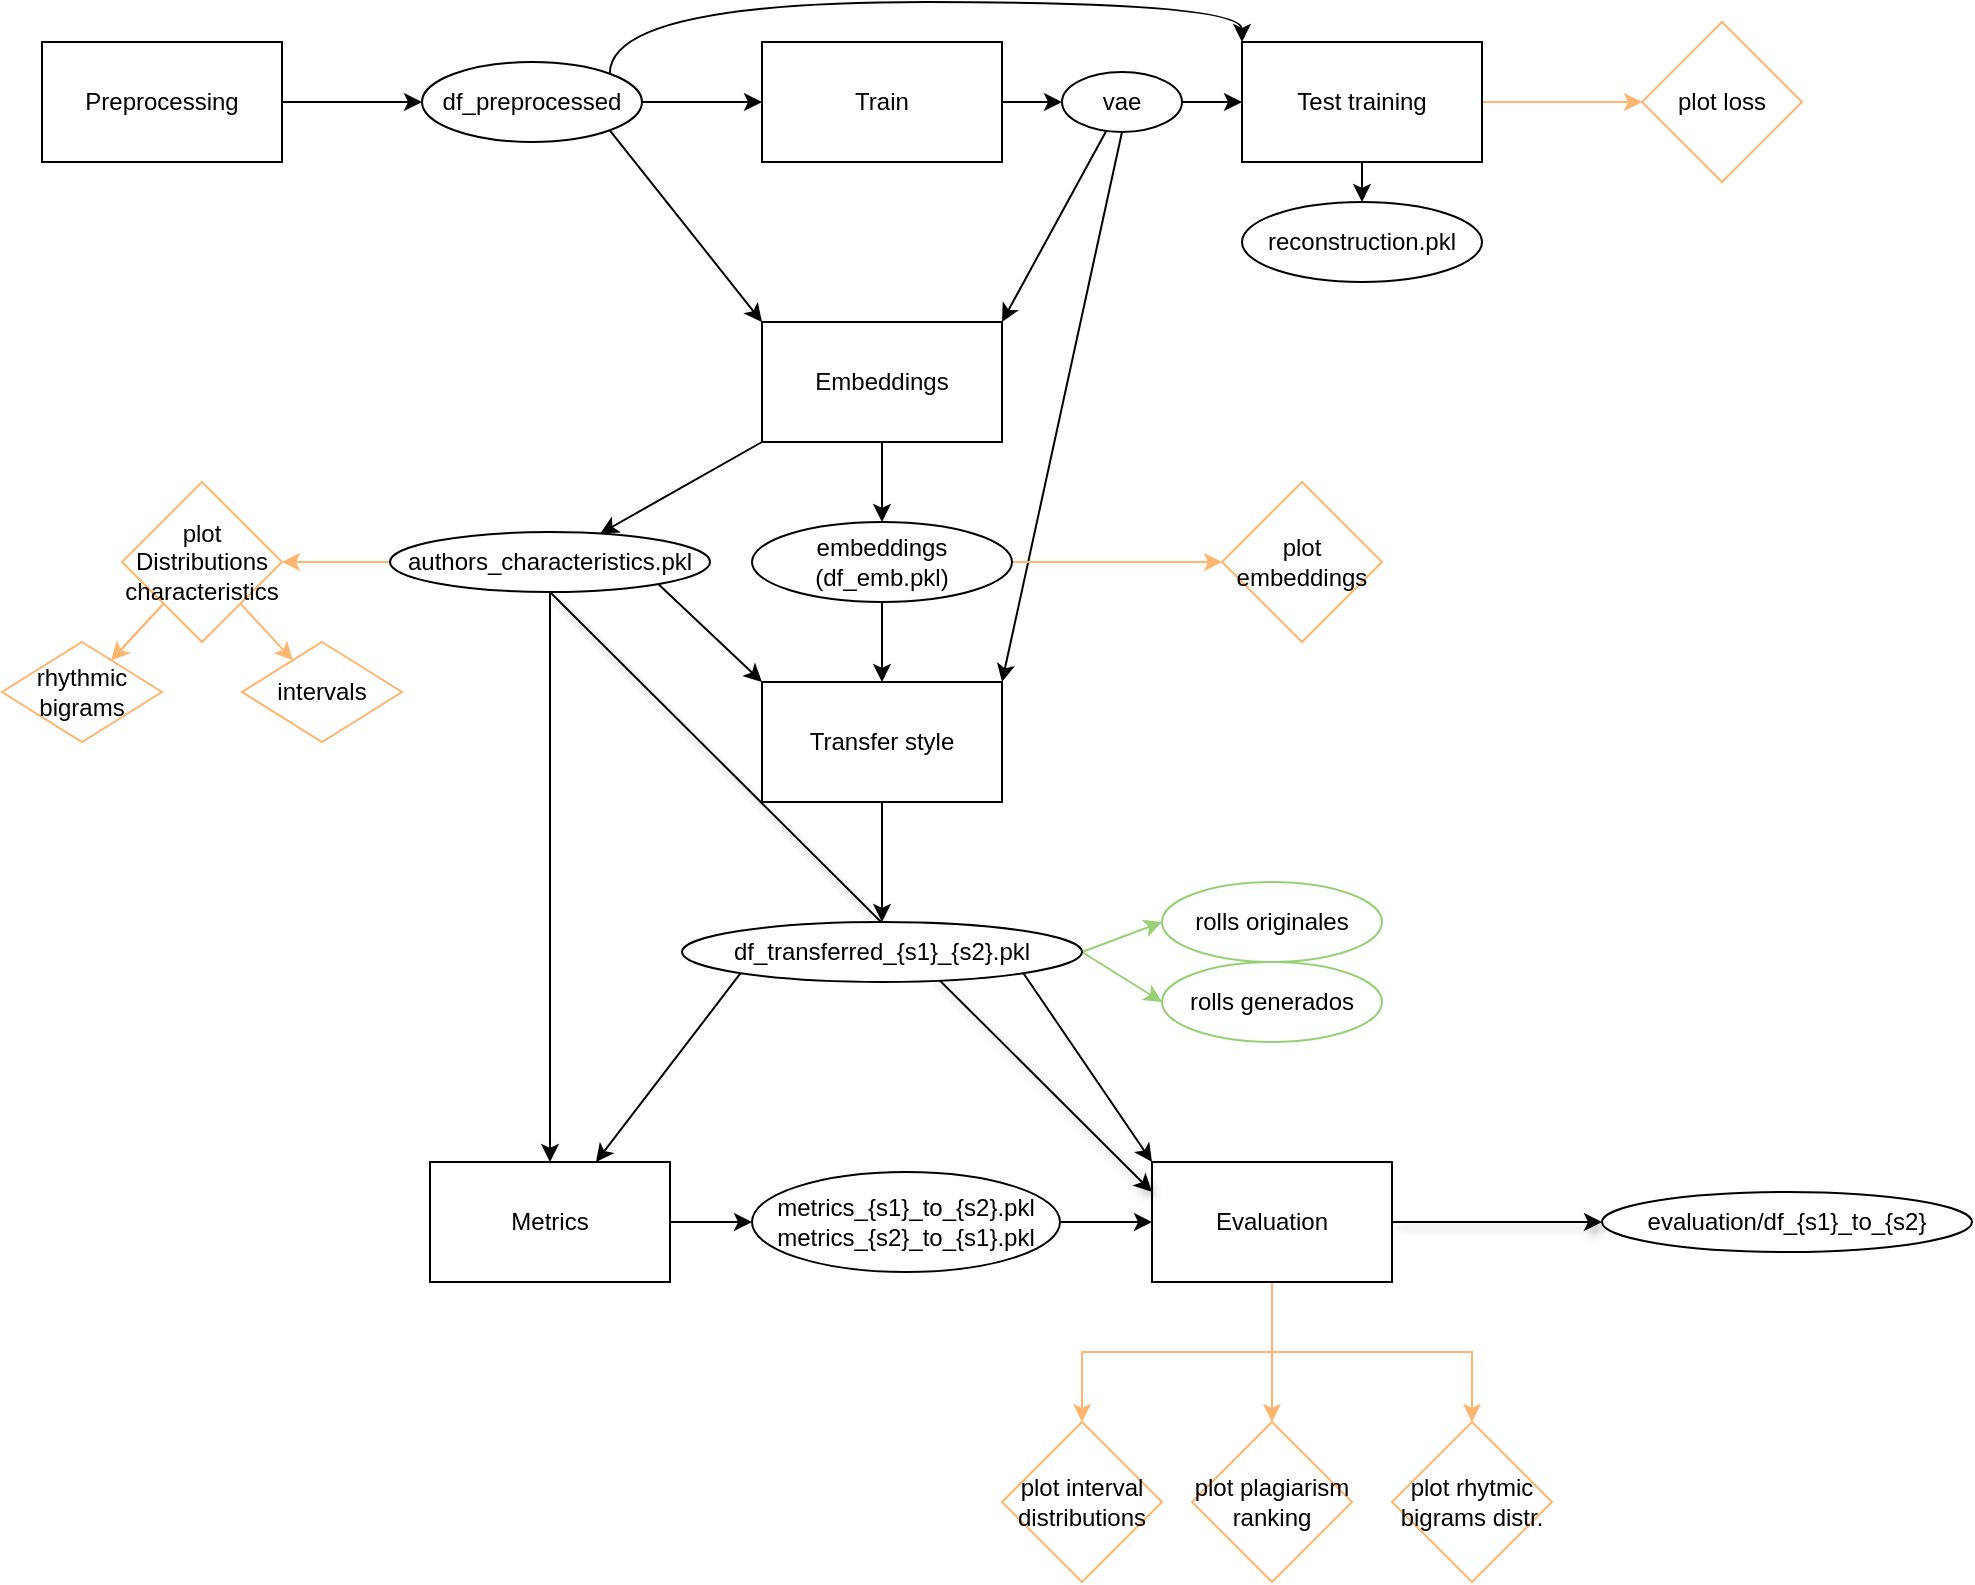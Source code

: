 <mxfile version="20.7.4" type="device"><diagram id="hUhmCxsjuYCvXP71guZ7" name="Page-1"><mxGraphModel dx="1602" dy="843" grid="1" gridSize="10" guides="1" tooltips="1" connect="1" arrows="1" fold="1" page="1" pageScale="1" pageWidth="827" pageHeight="1169" math="0" shadow="0"><root><mxCell id="0"/><mxCell id="1" parent="0"/><mxCell id="xaC3CHXb5ucTa9_9f3eJ-4" value="" style="edgeStyle=orthogonalEdgeStyle;rounded=0;orthogonalLoop=1;jettySize=auto;html=1;" parent="1" source="xaC3CHXb5ucTa9_9f3eJ-2" edge="1"><mxGeometry relative="1" as="geometry"><mxPoint x="230" y="230" as="targetPoint"/></mxGeometry></mxCell><mxCell id="xaC3CHXb5ucTa9_9f3eJ-2" value="Preprocessing" style="rounded=0;whiteSpace=wrap;html=1;" parent="1" vertex="1"><mxGeometry x="40" y="200" width="120" height="60" as="geometry"/></mxCell><mxCell id="xaC3CHXb5ucTa9_9f3eJ-6" value="" style="edgeStyle=orthogonalEdgeStyle;rounded=0;orthogonalLoop=1;jettySize=auto;html=1;startArrow=none;" parent="1" source="xaC3CHXb5ucTa9_9f3eJ-18" target="xaC3CHXb5ucTa9_9f3eJ-5" edge="1"><mxGeometry relative="1" as="geometry"/></mxCell><mxCell id="xaC3CHXb5ucTa9_9f3eJ-3" value="Train" style="rounded=0;whiteSpace=wrap;html=1;" parent="1" vertex="1"><mxGeometry x="400" y="200" width="120" height="60" as="geometry"/></mxCell><mxCell id="-fm-l68fcIRrlMNAx7wk-3" value="" style="edgeStyle=orthogonalEdgeStyle;curved=1;rounded=0;orthogonalLoop=1;jettySize=auto;html=1;startArrow=none;startFill=0;endArrow=classic;endFill=1;" parent="1" source="xaC3CHXb5ucTa9_9f3eJ-5" target="-fm-l68fcIRrlMNAx7wk-2" edge="1"><mxGeometry relative="1" as="geometry"/></mxCell><mxCell id="M8aH3pdVTEumIm_vEOUr-2" value="" style="edgeStyle=orthogonalEdgeStyle;rounded=0;orthogonalLoop=1;jettySize=auto;html=1;strokeColor=#FFB570;" parent="1" source="xaC3CHXb5ucTa9_9f3eJ-5" target="M8aH3pdVTEumIm_vEOUr-1" edge="1"><mxGeometry relative="1" as="geometry"/></mxCell><mxCell id="xaC3CHXb5ucTa9_9f3eJ-5" value="Test training" style="rounded=0;whiteSpace=wrap;html=1;" parent="1" vertex="1"><mxGeometry x="640" y="200" width="120" height="60" as="geometry"/></mxCell><mxCell id="xaC3CHXb5ucTa9_9f3eJ-22" value="" style="edgeStyle=none;rounded=0;orthogonalLoop=1;jettySize=auto;html=1;" parent="1" source="xaC3CHXb5ucTa9_9f3eJ-7" edge="1"><mxGeometry relative="1" as="geometry"><mxPoint x="460" y="440" as="targetPoint"/></mxGeometry></mxCell><mxCell id="xaC3CHXb5ucTa9_9f3eJ-36" style="edgeStyle=none;rounded=0;orthogonalLoop=1;jettySize=auto;html=1;exitX=0;exitY=1;exitDx=0;exitDy=0;" parent="1" source="xaC3CHXb5ucTa9_9f3eJ-7" target="xaC3CHXb5ucTa9_9f3eJ-35" edge="1"><mxGeometry relative="1" as="geometry"/></mxCell><mxCell id="xaC3CHXb5ucTa9_9f3eJ-7" value="Embeddings" style="rounded=0;whiteSpace=wrap;html=1;" parent="1" vertex="1"><mxGeometry x="400" y="340" width="120" height="60" as="geometry"/></mxCell><mxCell id="xaC3CHXb5ucTa9_9f3eJ-38" value="" style="edgeStyle=none;rounded=0;orthogonalLoop=1;jettySize=auto;html=1;" parent="1" source="xaC3CHXb5ucTa9_9f3eJ-9" target="xaC3CHXb5ucTa9_9f3eJ-37" edge="1"><mxGeometry relative="1" as="geometry"/></mxCell><mxCell id="xaC3CHXb5ucTa9_9f3eJ-9" value="Transfer style" style="rounded=0;whiteSpace=wrap;html=1;" parent="1" vertex="1"><mxGeometry x="400" y="520" width="120" height="60" as="geometry"/></mxCell><mxCell id="-fm-l68fcIRrlMNAx7wk-16" value="" style="edgeStyle=none;rounded=0;orthogonalLoop=1;jettySize=auto;html=1;shadow=1;strokeColor=#000000;startArrow=none;startFill=0;endArrow=classic;endFill=1;" parent="1" source="xaC3CHXb5ucTa9_9f3eJ-11" target="-fm-l68fcIRrlMNAx7wk-15" edge="1"><mxGeometry relative="1" as="geometry"/></mxCell><mxCell id="M8aH3pdVTEumIm_vEOUr-6" value="" style="edgeStyle=orthogonalEdgeStyle;rounded=0;orthogonalLoop=1;jettySize=auto;html=1;strokeColor=#FFB570;" parent="1" source="xaC3CHXb5ucTa9_9f3eJ-11" target="M8aH3pdVTEumIm_vEOUr-5" edge="1"><mxGeometry relative="1" as="geometry"/></mxCell><mxCell id="M8aH3pdVTEumIm_vEOUr-10" value="" style="edgeStyle=orthogonalEdgeStyle;rounded=0;orthogonalLoop=1;jettySize=auto;html=1;strokeColor=#FFB570;" parent="1" source="xaC3CHXb5ucTa9_9f3eJ-11" target="M8aH3pdVTEumIm_vEOUr-9" edge="1"><mxGeometry relative="1" as="geometry"/></mxCell><mxCell id="M8aH3pdVTEumIm_vEOUr-12" value="" style="edgeStyle=orthogonalEdgeStyle;rounded=0;orthogonalLoop=1;jettySize=auto;html=1;strokeColor=#FFB570;" parent="1" source="xaC3CHXb5ucTa9_9f3eJ-11" target="M8aH3pdVTEumIm_vEOUr-11" edge="1"><mxGeometry relative="1" as="geometry"/></mxCell><mxCell id="xaC3CHXb5ucTa9_9f3eJ-11" value="Evaluation" style="rounded=0;whiteSpace=wrap;html=1;" parent="1" vertex="1"><mxGeometry x="595" y="760" width="120" height="60" as="geometry"/></mxCell><mxCell id="-fm-l68fcIRrlMNAx7wk-8" value="" style="edgeStyle=none;rounded=0;orthogonalLoop=1;jettySize=auto;html=1;startArrow=none;startFill=0;endArrow=classic;endFill=1;" parent="1" source="xaC3CHXb5ucTa9_9f3eJ-13" target="-fm-l68fcIRrlMNAx7wk-7" edge="1"><mxGeometry relative="1" as="geometry"/></mxCell><mxCell id="xaC3CHXb5ucTa9_9f3eJ-13" value="Metrics" style="rounded=0;whiteSpace=wrap;html=1;" parent="1" vertex="1"><mxGeometry x="234" y="760" width="120" height="60" as="geometry"/></mxCell><mxCell id="xaC3CHXb5ucTa9_9f3eJ-16" value="" style="edgeStyle=orthogonalEdgeStyle;rounded=0;orthogonalLoop=1;jettySize=auto;html=1;" parent="1" source="xaC3CHXb5ucTa9_9f3eJ-15" target="xaC3CHXb5ucTa9_9f3eJ-3" edge="1"><mxGeometry relative="1" as="geometry"/></mxCell><mxCell id="xaC3CHXb5ucTa9_9f3eJ-17" style="rounded=0;orthogonalLoop=1;jettySize=auto;html=1;exitX=1;exitY=1;exitDx=0;exitDy=0;entryX=0;entryY=0;entryDx=0;entryDy=0;" parent="1" source="xaC3CHXb5ucTa9_9f3eJ-15" target="xaC3CHXb5ucTa9_9f3eJ-7" edge="1"><mxGeometry relative="1" as="geometry"/></mxCell><mxCell id="-fm-l68fcIRrlMNAx7wk-1" style="edgeStyle=orthogonalEdgeStyle;rounded=0;orthogonalLoop=1;jettySize=auto;html=1;exitX=1;exitY=0;exitDx=0;exitDy=0;entryX=0;entryY=0;entryDx=0;entryDy=0;startArrow=none;startFill=0;endArrow=classic;endFill=1;curved=1;" parent="1" source="xaC3CHXb5ucTa9_9f3eJ-15" target="xaC3CHXb5ucTa9_9f3eJ-5" edge="1"><mxGeometry relative="1" as="geometry"><Array as="points"><mxPoint x="324" y="180"/><mxPoint x="640" y="180"/></Array></mxGeometry></mxCell><mxCell id="xaC3CHXb5ucTa9_9f3eJ-15" value="df_preprocessed" style="ellipse;whiteSpace=wrap;html=1;" parent="1" vertex="1"><mxGeometry x="230" y="210" width="110" height="40" as="geometry"/></mxCell><mxCell id="xaC3CHXb5ucTa9_9f3eJ-19" value="" style="edgeStyle=none;rounded=0;orthogonalLoop=1;jettySize=auto;html=1;entryX=1;entryY=0;entryDx=0;entryDy=0;" parent="1" source="xaC3CHXb5ucTa9_9f3eJ-18" target="xaC3CHXb5ucTa9_9f3eJ-7" edge="1"><mxGeometry relative="1" as="geometry"/></mxCell><mxCell id="xaC3CHXb5ucTa9_9f3eJ-25" style="edgeStyle=none;rounded=0;orthogonalLoop=1;jettySize=auto;html=1;exitX=0.5;exitY=1;exitDx=0;exitDy=0;entryX=1;entryY=0;entryDx=0;entryDy=0;" parent="1" source="xaC3CHXb5ucTa9_9f3eJ-18" target="xaC3CHXb5ucTa9_9f3eJ-9" edge="1"><mxGeometry relative="1" as="geometry"/></mxCell><mxCell id="xaC3CHXb5ucTa9_9f3eJ-18" value="vae" style="ellipse;whiteSpace=wrap;html=1;" parent="1" vertex="1"><mxGeometry x="550" y="215" width="60" height="30" as="geometry"/></mxCell><mxCell id="xaC3CHXb5ucTa9_9f3eJ-20" value="" style="edgeStyle=orthogonalEdgeStyle;rounded=0;orthogonalLoop=1;jettySize=auto;html=1;endArrow=classic;startArrow=none;startFill=0;endFill=1;" parent="1" source="xaC3CHXb5ucTa9_9f3eJ-3" target="xaC3CHXb5ucTa9_9f3eJ-18" edge="1"><mxGeometry relative="1" as="geometry"><mxPoint x="520" y="230" as="sourcePoint"/><mxPoint x="600" y="230" as="targetPoint"/></mxGeometry></mxCell><mxCell id="xaC3CHXb5ucTa9_9f3eJ-23" value="" style="edgeStyle=none;rounded=0;orthogonalLoop=1;jettySize=auto;html=1;" parent="1" target="xaC3CHXb5ucTa9_9f3eJ-9" edge="1"><mxGeometry relative="1" as="geometry"><mxPoint x="460" y="470" as="sourcePoint"/></mxGeometry></mxCell><mxCell id="xaC3CHXb5ucTa9_9f3eJ-27" value="rolls originales" style="ellipse;whiteSpace=wrap;html=1;strokeColor=#97D077;" parent="1" vertex="1"><mxGeometry x="600" y="620" width="110" height="40" as="geometry"/></mxCell><mxCell id="xaC3CHXb5ucTa9_9f3eJ-28" value="rolls generados" style="ellipse;whiteSpace=wrap;html=1;strokeColor=#97D077;" parent="1" vertex="1"><mxGeometry x="600" y="660" width="110" height="40" as="geometry"/></mxCell><mxCell id="xaC3CHXb5ucTa9_9f3eJ-33" style="edgeStyle=none;rounded=0;orthogonalLoop=1;jettySize=auto;html=1;exitX=1;exitY=1;exitDx=0;exitDy=0;entryX=0;entryY=0;entryDx=0;entryDy=0;" parent="1" target="xaC3CHXb5ucTa9_9f3eJ-9" edge="1"><mxGeometry relative="1" as="geometry"><mxPoint x="342.426" y="465.607" as="sourcePoint"/></mxGeometry></mxCell><mxCell id="e_tE9nuN_kdL5jIANeMh-2" value="" style="edgeStyle=orthogonalEdgeStyle;rounded=0;orthogonalLoop=1;jettySize=auto;html=1;strokeColor=#FFB570;" parent="1" source="xaC3CHXb5ucTa9_9f3eJ-34" target="e_tE9nuN_kdL5jIANeMh-1" edge="1"><mxGeometry relative="1" as="geometry"/></mxCell><mxCell id="xaC3CHXb5ucTa9_9f3eJ-34" value="embeddings (df_emb.pkl)" style="ellipse;whiteSpace=wrap;html=1;rounded=0;" parent="1" vertex="1"><mxGeometry x="395" y="440" width="130" height="40" as="geometry"/></mxCell><mxCell id="-fm-l68fcIRrlMNAx7wk-5" style="edgeStyle=orthogonalEdgeStyle;curved=1;rounded=0;orthogonalLoop=1;jettySize=auto;html=1;exitX=0.5;exitY=1;exitDx=0;exitDy=0;entryX=0.5;entryY=0;entryDx=0;entryDy=0;startArrow=none;startFill=0;endArrow=classic;endFill=1;" parent="1" source="xaC3CHXb5ucTa9_9f3eJ-35" target="xaC3CHXb5ucTa9_9f3eJ-13" edge="1"><mxGeometry relative="1" as="geometry"/></mxCell><mxCell id="-fm-l68fcIRrlMNAx7wk-14" style="edgeStyle=none;rounded=0;orthogonalLoop=1;jettySize=auto;html=1;exitX=0.5;exitY=1;exitDx=0;exitDy=0;entryX=0;entryY=0.25;entryDx=0;entryDy=0;strokeColor=#000000;startArrow=none;startFill=0;endArrow=classic;endFill=1;shadow=1;" parent="1" source="xaC3CHXb5ucTa9_9f3eJ-35" target="xaC3CHXb5ucTa9_9f3eJ-11" edge="1"><mxGeometry relative="1" as="geometry"/></mxCell><mxCell id="M8aH3pdVTEumIm_vEOUr-4" value="" style="edgeStyle=orthogonalEdgeStyle;rounded=0;orthogonalLoop=1;jettySize=auto;html=1;strokeColor=#FFB570;" parent="1" source="xaC3CHXb5ucTa9_9f3eJ-35" target="M8aH3pdVTEumIm_vEOUr-3" edge="1"><mxGeometry relative="1" as="geometry"/></mxCell><mxCell id="xaC3CHXb5ucTa9_9f3eJ-35" value="authors_characteristics.pkl" style="ellipse;whiteSpace=wrap;html=1;rounded=0;" parent="1" vertex="1"><mxGeometry x="214" y="445" width="160" height="30" as="geometry"/></mxCell><mxCell id="xaC3CHXb5ucTa9_9f3eJ-39" value="" style="edgeStyle=none;rounded=0;orthogonalLoop=1;jettySize=auto;html=1;strokeColor=#97D077;exitX=1;exitY=0.5;exitDx=0;exitDy=0;entryX=0;entryY=0.5;entryDx=0;entryDy=0;" parent="1" source="xaC3CHXb5ucTa9_9f3eJ-37" target="xaC3CHXb5ucTa9_9f3eJ-28" edge="1"><mxGeometry relative="1" as="geometry"/></mxCell><mxCell id="xaC3CHXb5ucTa9_9f3eJ-40" value="" style="edgeStyle=none;rounded=0;orthogonalLoop=1;jettySize=auto;html=1;strokeColor=#97D077;exitX=1;exitY=0.5;exitDx=0;exitDy=0;entryX=0;entryY=0.5;entryDx=0;entryDy=0;" parent="1" source="xaC3CHXb5ucTa9_9f3eJ-37" target="xaC3CHXb5ucTa9_9f3eJ-27" edge="1"><mxGeometry relative="1" as="geometry"/></mxCell><mxCell id="-fm-l68fcIRrlMNAx7wk-6" style="rounded=0;orthogonalLoop=1;jettySize=auto;html=1;exitX=0;exitY=1;exitDx=0;exitDy=0;startArrow=none;startFill=0;endArrow=classic;endFill=1;" parent="1" source="xaC3CHXb5ucTa9_9f3eJ-37" target="xaC3CHXb5ucTa9_9f3eJ-13" edge="1"><mxGeometry relative="1" as="geometry"/></mxCell><mxCell id="-fm-l68fcIRrlMNAx7wk-13" style="rounded=0;orthogonalLoop=1;jettySize=auto;html=1;exitX=1;exitY=1;exitDx=0;exitDy=0;entryX=0;entryY=0;entryDx=0;entryDy=0;strokeColor=#000000;startArrow=none;startFill=0;endArrow=classic;endFill=1;" parent="1" source="xaC3CHXb5ucTa9_9f3eJ-37" target="xaC3CHXb5ucTa9_9f3eJ-11" edge="1"><mxGeometry relative="1" as="geometry"/></mxCell><mxCell id="xaC3CHXb5ucTa9_9f3eJ-37" value="df_transferred_{s1}_{s2}.pkl" style="ellipse;whiteSpace=wrap;html=1;rounded=0;" parent="1" vertex="1"><mxGeometry x="360" y="640" width="200" height="30" as="geometry"/></mxCell><mxCell id="-fm-l68fcIRrlMNAx7wk-2" value="reconstruction.pkl" style="ellipse;whiteSpace=wrap;html=1;rounded=0;" parent="1" vertex="1"><mxGeometry x="640" y="280" width="120" height="40" as="geometry"/></mxCell><mxCell id="-fm-l68fcIRrlMNAx7wk-9" value="" style="edgeStyle=none;rounded=0;orthogonalLoop=1;jettySize=auto;html=1;startArrow=none;startFill=0;endArrow=classic;endFill=1;" parent="1" source="-fm-l68fcIRrlMNAx7wk-7" target="xaC3CHXb5ucTa9_9f3eJ-11" edge="1"><mxGeometry relative="1" as="geometry"/></mxCell><mxCell id="-fm-l68fcIRrlMNAx7wk-7" value="metrics_{s1}_to_{s2}.pkl&lt;br&gt;metrics_{s2}_to_{s1}.pkl" style="ellipse;whiteSpace=wrap;html=1;rounded=0;" parent="1" vertex="1"><mxGeometry x="395" y="765" width="154" height="50" as="geometry"/></mxCell><mxCell id="-fm-l68fcIRrlMNAx7wk-15" value="evaluation/df_{s1}_to_{s2}" style="ellipse;whiteSpace=wrap;html=1;rounded=0;" parent="1" vertex="1"><mxGeometry x="820" y="775" width="185" height="30" as="geometry"/></mxCell><mxCell id="M8aH3pdVTEumIm_vEOUr-1" value="plot loss" style="rhombus;whiteSpace=wrap;html=1;rounded=0;strokeColor=#FFB570;" parent="1" vertex="1"><mxGeometry x="840" y="190" width="80" height="80" as="geometry"/></mxCell><mxCell id="Pi09aWyRtJxTojXVLaDU-3" value="" style="rounded=0;orthogonalLoop=1;jettySize=auto;html=1;strokeColor=#FFB570;" edge="1" parent="1" source="M8aH3pdVTEumIm_vEOUr-3" target="Pi09aWyRtJxTojXVLaDU-2"><mxGeometry relative="1" as="geometry"/></mxCell><mxCell id="Pi09aWyRtJxTojXVLaDU-4" value="" style="edgeStyle=none;rounded=0;orthogonalLoop=1;jettySize=auto;html=1;strokeColor=#FFB570;" edge="1" parent="1" source="M8aH3pdVTEumIm_vEOUr-3" target="Pi09aWyRtJxTojXVLaDU-2"><mxGeometry relative="1" as="geometry"/></mxCell><mxCell id="Pi09aWyRtJxTojXVLaDU-6" value="" style="edgeStyle=none;rounded=0;orthogonalLoop=1;jettySize=auto;html=1;strokeColor=#FFB570;" edge="1" parent="1" source="M8aH3pdVTEumIm_vEOUr-3" target="Pi09aWyRtJxTojXVLaDU-5"><mxGeometry relative="1" as="geometry"/></mxCell><mxCell id="M8aH3pdVTEumIm_vEOUr-3" value="plot Distributions characteristics" style="rhombus;whiteSpace=wrap;html=1;rounded=0;strokeColor=#FFB570;" parent="1" vertex="1"><mxGeometry x="80" y="420" width="80" height="80" as="geometry"/></mxCell><mxCell id="M8aH3pdVTEumIm_vEOUr-5" value="plot interval distributions" style="rhombus;whiteSpace=wrap;html=1;rounded=0;strokeColor=#FFB570;" parent="1" vertex="1"><mxGeometry x="520" y="890" width="80" height="80" as="geometry"/></mxCell><mxCell id="M8aH3pdVTEumIm_vEOUr-9" value="plot rhytmic bigrams distr." style="rhombus;whiteSpace=wrap;html=1;rounded=0;strokeColor=#FFB570;" parent="1" vertex="1"><mxGeometry x="715" y="890" width="80" height="80" as="geometry"/></mxCell><mxCell id="M8aH3pdVTEumIm_vEOUr-11" value="plot plagiarism ranking" style="rhombus;whiteSpace=wrap;html=1;rounded=0;strokeColor=#FFB570;" parent="1" vertex="1"><mxGeometry x="615" y="890" width="80" height="80" as="geometry"/></mxCell><mxCell id="e_tE9nuN_kdL5jIANeMh-1" value="plot embeddings" style="rhombus;whiteSpace=wrap;html=1;rounded=0;strokeColor=#FFB570;" parent="1" vertex="1"><mxGeometry x="630" y="420" width="80" height="80" as="geometry"/></mxCell><mxCell id="Pi09aWyRtJxTojXVLaDU-2" value="rhythmic bigrams" style="rhombus;whiteSpace=wrap;html=1;rounded=0;strokeColor=#FFB570;" vertex="1" parent="1"><mxGeometry x="20" y="500" width="80" height="50" as="geometry"/></mxCell><mxCell id="Pi09aWyRtJxTojXVLaDU-5" value="intervals" style="rhombus;whiteSpace=wrap;html=1;rounded=0;strokeColor=#FFB570;" vertex="1" parent="1"><mxGeometry x="140" y="500" width="80" height="50" as="geometry"/></mxCell></root></mxGraphModel></diagram></mxfile>